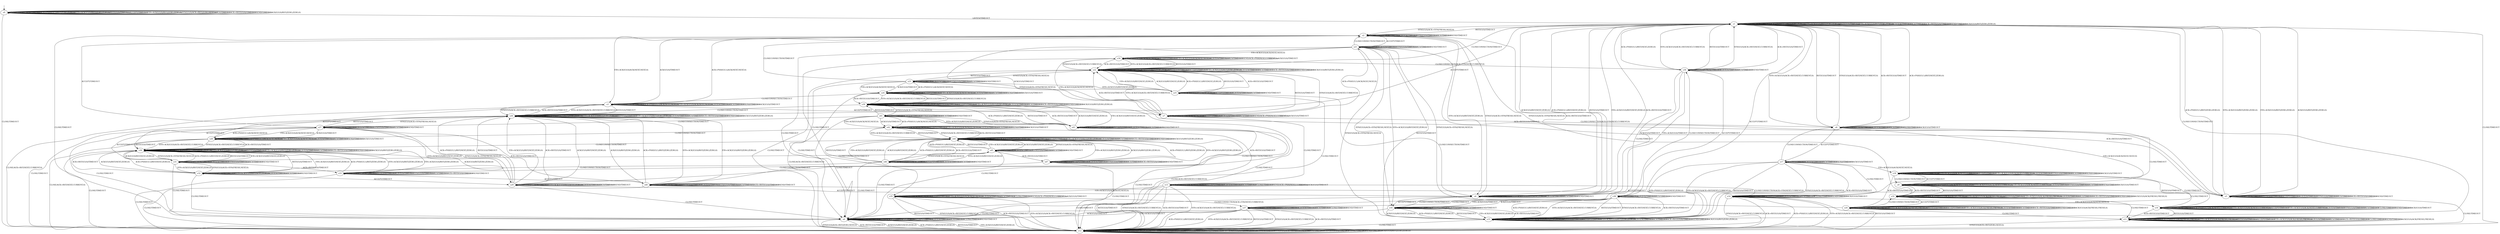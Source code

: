 digraph h9 {
s0 [label="s0"];
s1 [label="s1"];
s12 [label="s12"];
s2 [label="s2"];
s15 [label="s15"];
s3 [label="s3"];
s4 [label="s4"];
s5 [label="s5"];
s6 [label="s6"];
s21 [label="s21"];
s7 [label="s7"];
s16 [label="s16"];
s26 [label="s26"];
s8 [label="s8"];
s13 [label="s13"];
s22 [label="s22"];
s27 [label="s27"];
s34 [label="s34"];
s9 [label="s9"];
s14 [label="s14"];
s17 [label="s17"];
s23 [label="s23"];
s28 [label="s28"];
s29 [label="s29"];
s35 [label="s35"];
s36 [label="s36"];
s40 [label="s40"];
s10 [label="s10"];
s18 [label="s18"];
s19 [label="s19"];
s24 [label="s24"];
s25 [label="s25"];
s30 [label="s30"];
s37 [label="s37"];
s38 [label="s38"];
s11 [label="s11"];
s20 [label="s20"];
s31 [label="s31"];
s39 [label="s39"];
s32 [label="s32"];
s33 [label="s33"];
s41 [label="s41"];
s42 [label="s42"];
s43 [label="s43"];
s44 [label="s44"];
s45 [label="s45"];
s46 [label="s46"];
s47 [label="s47"];
s0 -> s0 [label="CLOSECONNECTION/TIMEOUT"];
s0 -> s0 [label="ACK+PSH(V,V,1)/RST(ZERO,ZERO,0)"];
s0 -> s0 [label="SYN+ACK(V,V,0)/RST(ZERO,ZERO,0)"];
s0 -> s0 [label="RST(V,V,0)/TIMEOUT"];
s0 -> s0 [label="ACCEPT/TIMEOUT"];
s0 -> s0 [label="FIN+ACK(V,V,0)/RST(ZERO,ZERO,0)"];
s0 -> s1 [label="LISTEN/TIMEOUT"];
s0 -> s0 [label="SYN(V,V,0)/ACK+RST(ZERO,NEXT,0)"];
s0 -> s0 [label="RCV/TIMEOUT"];
s0 -> s0 [label="ACK+RST(V,V,0)/TIMEOUT"];
s0 -> s12 [label="CLOSE/TIMEOUT"];
s0 -> s0 [label="SEND/TIMEOUT"];
s0 -> s0 [label="ACK(V,V,0)/RST(ZERO,ZERO,0)"];
s1 -> s1 [label="CLOSECONNECTION/TIMEOUT"];
s1 -> s1 [label="ACK+PSH(V,V,1)/RST(ZERO,ZERO,0)"];
s1 -> s1 [label="SYN+ACK(V,V,0)/RST(ZERO,ZERO,0)"];
s1 -> s1 [label="RST(V,V,0)/TIMEOUT"];
s1 -> s15 [label="ACCEPT/TIMEOUT"];
s1 -> s1 [label="FIN+ACK(V,V,0)/RST(ZERO,ZERO,0)"];
s1 -> s1 [label="LISTEN/TIMEOUT"];
s1 -> s2 [label="SYN(V,V,0)/ACK+SYN(FRESH,NEXT,0)"];
s1 -> s1 [label="RCV/TIMEOUT"];
s1 -> s1 [label="ACK+RST(V,V,0)/TIMEOUT"];
s1 -> s12 [label="CLOSE/TIMEOUT"];
s1 -> s1 [label="SEND/TIMEOUT"];
s1 -> s1 [label="ACK(V,V,0)/RST(ZERO,ZERO,0)"];
s12 -> s12 [label="CLOSECONNECTION/TIMEOUT"];
s12 -> s12 [label="ACK+PSH(V,V,1)/RST(ZERO,ZERO,0)"];
s12 -> s12 [label="SYN+ACK(V,V,0)/RST(ZERO,ZERO,0)"];
s12 -> s12 [label="RST(V,V,0)/TIMEOUT"];
s12 -> s12 [label="ACCEPT/TIMEOUT"];
s12 -> s12 [label="FIN+ACK(V,V,0)/RST(ZERO,ZERO,0)"];
s12 -> s12 [label="LISTEN/TIMEOUT"];
s12 -> s12 [label="SYN(V,V,0)/ACK+RST(ZERO,NEXT,0)"];
s12 -> s12 [label="RCV/TIMEOUT"];
s12 -> s12 [label="ACK+RST(V,V,0)/TIMEOUT"];
s12 -> s12 [label="CLOSE/TIMEOUT"];
s12 -> s12 [label="SEND/TIMEOUT"];
s12 -> s12 [label="ACK(V,V,0)/RST(ZERO,ZERO,0)"];
s2 -> s2 [label="CLOSECONNECTION/TIMEOUT"];
s2 -> s3 [label="ACK+PSH(V,V,1)/ACK(NEXT,NEXT,0)"];
s2 -> s4 [label="SYN+ACK(V,V,0)/RST(NEXT,ZERO,0)"];
s2 -> s1 [label="RST(V,V,0)/TIMEOUT"];
s2 -> s21 [label="ACCEPT/TIMEOUT"];
s2 -> s3 [label="FIN+ACK(V,V,0)/ACK(NEXT,NEXT,0)"];
s2 -> s2 [label="LISTEN/TIMEOUT"];
s2 -> s2 [label="SYN(V,V,0)/TIMEOUT"];
s2 -> s2 [label="RCV/TIMEOUT"];
s2 -> s5 [label="ACK+RST(V,V,0)/TIMEOUT"];
s2 -> s6 [label="CLOSE/TIMEOUT"];
s2 -> s2 [label="SEND/TIMEOUT"];
s2 -> s3 [label="ACK(V,V,0)/TIMEOUT"];
s15 -> s1 [label="CLOSECONNECTION/TIMEOUT"];
s15 -> s15 [label="ACK+PSH(V,V,1)/RST(ZERO,ZERO,0)"];
s15 -> s15 [label="SYN+ACK(V,V,0)/RST(ZERO,ZERO,0)"];
s15 -> s15 [label="RST(V,V,0)/TIMEOUT"];
s15 -> s15 [label="ACCEPT/TIMEOUT"];
s15 -> s15 [label="FIN+ACK(V,V,0)/RST(ZERO,ZERO,0)"];
s15 -> s15 [label="LISTEN/TIMEOUT"];
s15 -> s21 [label="SYN(V,V,0)/ACK+SYN(FRESH,NEXT,0)"];
s15 -> s15 [label="RCV/TIMEOUT"];
s15 -> s15 [label="ACK+RST(V,V,0)/TIMEOUT"];
s15 -> s12 [label="CLOSE/TIMEOUT"];
s15 -> s15 [label="SEND/TIMEOUT"];
s15 -> s15 [label="ACK(V,V,0)/RST(ZERO,ZERO,0)"];
s3 -> s3 [label="CLOSECONNECTION/TIMEOUT"];
s3 -> s3 [label="ACK+PSH(V,V,1)/ACK(NEXT,NEXT,0)"];
s3 -> s26 [label="SYN+ACK(V,V,0)/ACK+RST(NEXT,CURRENT,0)"];
s3 -> s26 [label="RST(V,V,0)/TIMEOUT"];
s3 -> s7 [label="ACCEPT/TIMEOUT"];
s3 -> s3 [label="FIN+ACK(V,V,0)/ACK(NEXT,NEXT,0)"];
s3 -> s3 [label="LISTEN/TIMEOUT"];
s3 -> s26 [label="SYN(V,V,0)/ACK+RST(NEXT,CURRENT,0)"];
s3 -> s3 [label="RCV/TIMEOUT"];
s3 -> s26 [label="ACK+RST(V,V,0)/TIMEOUT"];
s3 -> s12 [label="CLOSE/ACK+RST(NEXT,CURRENT,0)"];
s3 -> s3 [label="SEND/TIMEOUT"];
s3 -> s3 [label="ACK(V,V,0)/TIMEOUT"];
s4 -> s4 [label="CLOSECONNECTION/TIMEOUT"];
s4 -> s1 [label="ACK+PSH(V,V,1)/RST(NEXT,ZERO,0)"];
s4 -> s4 [label="SYN+ACK(V,V,0)/RST(NEXT,ZERO,0)"];
s4 -> s1 [label="RST(V,V,0)/TIMEOUT"];
s4 -> s16 [label="ACCEPT/TIMEOUT"];
s4 -> s1 [label="FIN+ACK(V,V,0)/RST(NEXT,ZERO,0)"];
s4 -> s4 [label="LISTEN/TIMEOUT"];
s4 -> s2 [label="SYN(V,V,0)/ACK+SYN(FRESH,NEXT,0)"];
s4 -> s4 [label="RCV/TIMEOUT"];
s4 -> s1 [label="ACK+RST(V,V,0)/TIMEOUT"];
s4 -> s6 [label="CLOSE/TIMEOUT"];
s4 -> s4 [label="SEND/TIMEOUT"];
s4 -> s1 [label="ACK(V,V,0)/RST(NEXT,ZERO,0)"];
s5 -> s5 [label="CLOSECONNECTION/TIMEOUT"];
s5 -> s1 [label="ACK+PSH(V,V,1)/RST(ZERO,ZERO,0)"];
s5 -> s1 [label="SYN+ACK(V,V,0)/RST(ZERO,ZERO,0)"];
s5 -> s5 [label="RST(V,V,0)/TIMEOUT"];
s5 -> s5 [label="ACCEPT/TIMEOUT"];
s5 -> s1 [label="FIN+ACK(V,V,0)/RST(ZERO,ZERO,0)"];
s5 -> s5 [label="LISTEN/TIMEOUT"];
s5 -> s5 [label="SYN(V,V,0)/TIMEOUT"];
s5 -> s5 [label="RCV/TIMEOUT"];
s5 -> s5 [label="ACK+RST(V,V,0)/TIMEOUT"];
s5 -> s12 [label="CLOSE/TIMEOUT"];
s5 -> s5 [label="SEND/TIMEOUT"];
s5 -> s1 [label="ACK(V,V,0)/RST(ZERO,ZERO,0)"];
s6 -> s6 [label="CLOSECONNECTION/TIMEOUT"];
s6 -> s12 [label="ACK+PSH(V,V,1)/RST(NEXT,ZERO,0)"];
s6 -> s6 [label="SYN+ACK(V,V,0)/RST(NEXT,ZERO,0)"];
s6 -> s12 [label="RST(V,V,0)/TIMEOUT"];
s6 -> s6 [label="ACCEPT/TIMEOUT"];
s6 -> s12 [label="FIN+ACK(V,V,0)/RST(NEXT,ZERO,0)"];
s6 -> s6 [label="LISTEN/TIMEOUT"];
s6 -> s12 [label="SYN(V,V,0)/ACK+RST(ZERO,NEXT,0)"];
s6 -> s6 [label="RCV/TIMEOUT"];
s6 -> s12 [label="ACK+RST(V,V,0)/TIMEOUT"];
s6 -> s6 [label="CLOSE/TIMEOUT"];
s6 -> s6 [label="SEND/TIMEOUT"];
s6 -> s12 [label="ACK(V,V,0)/RST(NEXT,ZERO,0)"];
s21 -> s2 [label="CLOSECONNECTION/TIMEOUT"];
s21 -> s7 [label="ACK+PSH(V,V,1)/ACK(NEXT,NEXT,0)"];
s21 -> s16 [label="SYN+ACK(V,V,0)/RST(NEXT,ZERO,0)"];
s21 -> s15 [label="RST(V,V,0)/TIMEOUT"];
s21 -> s21 [label="ACCEPT/TIMEOUT"];
s21 -> s34 [label="FIN+ACK(V,V,0)/ACK(NEXT,NEXT,0)"];
s21 -> s21 [label="LISTEN/TIMEOUT"];
s21 -> s21 [label="SYN(V,V,0)/TIMEOUT"];
s21 -> s21 [label="RCV/TIMEOUT"];
s21 -> s5 [label="ACK+RST(V,V,0)/TIMEOUT"];
s21 -> s6 [label="CLOSE/TIMEOUT"];
s21 -> s21 [label="SEND/TIMEOUT"];
s21 -> s7 [label="ACK(V,V,0)/TIMEOUT"];
s7 -> s8 [label="CLOSECONNECTION/ACK+FIN(NEXT,CURRENT,0)"];
s7 -> s7 [label="ACK+PSH(V,V,1)/ACK(NEXT,NEXT,0)"];
s7 -> s22 [label="SYN+ACK(V,V,0)/ACK+RST(NEXT,CURRENT,0)"];
s7 -> s22 [label="RST(V,V,0)/TIMEOUT"];
s7 -> s7 [label="ACCEPT/TIMEOUT"];
s7 -> s34 [label="FIN+ACK(V,V,0)/ACK(NEXT,NEXT,0)"];
s7 -> s7 [label="LISTEN/TIMEOUT"];
s7 -> s22 [label="SYN(V,V,0)/ACK+RST(NEXT,CURRENT,0)"];
s7 -> s7 [label="RCV/TIMEOUT"];
s7 -> s22 [label="ACK+RST(V,V,0)/TIMEOUT"];
s7 -> s13 [label="CLOSE/TIMEOUT"];
s7 -> s7 [label="SEND/ACK+PSH(NEXT,CURRENT,1)"];
s7 -> s7 [label="ACK(V,V,0)/TIMEOUT"];
s16 -> s4 [label="CLOSECONNECTION/TIMEOUT"];
s16 -> s15 [label="ACK+PSH(V,V,1)/RST(NEXT,ZERO,0)"];
s16 -> s16 [label="SYN+ACK(V,V,0)/RST(NEXT,ZERO,0)"];
s16 -> s15 [label="RST(V,V,0)/TIMEOUT"];
s16 -> s16 [label="ACCEPT/TIMEOUT"];
s16 -> s15 [label="FIN+ACK(V,V,0)/RST(NEXT,ZERO,0)"];
s16 -> s16 [label="LISTEN/TIMEOUT"];
s16 -> s21 [label="SYN(V,V,0)/ACK+SYN(FRESH,NEXT,0)"];
s16 -> s16 [label="RCV/TIMEOUT"];
s16 -> s15 [label="ACK+RST(V,V,0)/TIMEOUT"];
s16 -> s6 [label="CLOSE/TIMEOUT"];
s16 -> s16 [label="SEND/TIMEOUT"];
s16 -> s15 [label="ACK(V,V,0)/RST(NEXT,ZERO,0)"];
s26 -> s26 [label="CLOSECONNECTION/TIMEOUT"];
s26 -> s26 [label="ACK+PSH(V,V,1)/RST(ZERO,ZERO,0)"];
s26 -> s26 [label="SYN+ACK(V,V,0)/RST(ZERO,ZERO,0)"];
s26 -> s26 [label="RST(V,V,0)/TIMEOUT"];
s26 -> s1 [label="ACCEPT/TIMEOUT"];
s26 -> s26 [label="FIN+ACK(V,V,0)/RST(ZERO,ZERO,0)"];
s26 -> s26 [label="LISTEN/TIMEOUT"];
s26 -> s27 [label="SYN(V,V,0)/ACK+SYN(FRESH,NEXT,0)"];
s26 -> s26 [label="RCV/TIMEOUT"];
s26 -> s26 [label="ACK+RST(V,V,0)/TIMEOUT"];
s26 -> s12 [label="CLOSE/TIMEOUT"];
s26 -> s26 [label="SEND/TIMEOUT"];
s26 -> s26 [label="ACK(V,V,0)/RST(ZERO,ZERO,0)"];
s8 -> s8 [label="CLOSECONNECTION/TIMEOUT"];
s8 -> s1 [label="ACK+PSH(V,V,1)/RST(NEXT,ZERO,0)"];
s8 -> s1 [label="SYN+ACK(V,V,0)/ACK+RST(NEXT,CURRENT,0)"];
s8 -> s1 [label="RST(V,V,0)/TIMEOUT"];
s8 -> s17 [label="ACCEPT/TIMEOUT"];
s8 -> s9 [label="FIN+ACK(V,V,0)/ACK(NEXT,NEXT,0)"];
s8 -> s8 [label="LISTEN/TIMEOUT"];
s8 -> s1 [label="SYN(V,V,0)/ACK+RST(NEXT,CURRENT,0)"];
s8 -> s8 [label="RCV/TIMEOUT"];
s8 -> s1 [label="ACK+RST(V,V,0)/TIMEOUT"];
s8 -> s14 [label="CLOSE/TIMEOUT"];
s8 -> s8 [label="SEND/TIMEOUT"];
s8 -> s8 [label="ACK(V,V,0)/TIMEOUT"];
s13 -> s14 [label="CLOSECONNECTION/ACK+FIN(NEXT,CURRENT,0)"];
s13 -> s13 [label="ACK+PSH(V,V,1)/ACK(NEXT,NEXT,0)"];
s13 -> s12 [label="SYN+ACK(V,V,0)/ACK+RST(NEXT,CURRENT,0)"];
s13 -> s12 [label="RST(V,V,0)/TIMEOUT"];
s13 -> s13 [label="ACCEPT/TIMEOUT"];
s13 -> s35 [label="FIN+ACK(V,V,0)/ACK(NEXT,NEXT,0)"];
s13 -> s13 [label="LISTEN/TIMEOUT"];
s13 -> s12 [label="SYN(V,V,0)/ACK+RST(NEXT,CURRENT,0)"];
s13 -> s13 [label="RCV/TIMEOUT"];
s13 -> s12 [label="ACK+RST(V,V,0)/TIMEOUT"];
s13 -> s13 [label="CLOSE/TIMEOUT"];
s13 -> s13 [label="SEND/ACK+PSH(NEXT,CURRENT,1)"];
s13 -> s13 [label="ACK(V,V,0)/TIMEOUT"];
s22 -> s1 [label="CLOSECONNECTION/TIMEOUT"];
s22 -> s22 [label="ACK+PSH(V,V,1)/RST(ZERO,ZERO,0)"];
s22 -> s22 [label="SYN+ACK(V,V,0)/RST(ZERO,ZERO,0)"];
s22 -> s22 [label="RST(V,V,0)/TIMEOUT"];
s22 -> s22 [label="ACCEPT/TIMEOUT"];
s22 -> s22 [label="FIN+ACK(V,V,0)/RST(ZERO,ZERO,0)"];
s22 -> s22 [label="LISTEN/TIMEOUT"];
s22 -> s23 [label="SYN(V,V,0)/ACK+SYN(FRESH,NEXT,0)"];
s22 -> s22 [label="RCV/TIMEOUT"];
s22 -> s22 [label="ACK+RST(V,V,0)/TIMEOUT"];
s22 -> s12 [label="CLOSE/TIMEOUT"];
s22 -> s22 [label="SEND/TIMEOUT"];
s22 -> s22 [label="ACK(V,V,0)/RST(ZERO,ZERO,0)"];
s27 -> s27 [label="CLOSECONNECTION/TIMEOUT"];
s27 -> s28 [label="ACK+PSH(V,V,1)/ACK(NEXT,NEXT,0)"];
s27 -> s29 [label="SYN+ACK(V,V,0)/RST(NEXT,ZERO,0)"];
s27 -> s26 [label="RST(V,V,0)/TIMEOUT"];
s27 -> s2 [label="ACCEPT/TIMEOUT"];
s27 -> s28 [label="FIN+ACK(V,V,0)/ACK(NEXT,NEXT,0)"];
s27 -> s27 [label="LISTEN/TIMEOUT"];
s27 -> s27 [label="SYN(V,V,0)/TIMEOUT"];
s27 -> s27 [label="RCV/TIMEOUT"];
s27 -> s40 [label="ACK+RST(V,V,0)/TIMEOUT"];
s27 -> s6 [label="CLOSE/TIMEOUT"];
s27 -> s27 [label="SEND/TIMEOUT"];
s27 -> s28 [label="ACK(V,V,0)/TIMEOUT"];
s34 -> s36 [label="CLOSECONNECTION/ACK+FIN(NEXT,CURRENT,0)"];
s34 -> s34 [label="ACK+PSH(V,V,1)/ACK(NEXT,NEXT,0)"];
s34 -> s22 [label="SYN+ACK(V,V,0)/ACK+RST(NEXT,CURRENT,0)"];
s34 -> s22 [label="RST(V,V,0)/TIMEOUT"];
s34 -> s34 [label="ACCEPT/TIMEOUT"];
s34 -> s34 [label="FIN+ACK(V,V,0)/ACK(NEXT,NEXT,0)"];
s34 -> s34 [label="LISTEN/TIMEOUT"];
s34 -> s22 [label="SYN(V,V,0)/ACK+RST(NEXT,CURRENT,0)"];
s34 -> s34 [label="RCV/TIMEOUT"];
s34 -> s22 [label="ACK+RST(V,V,0)/TIMEOUT"];
s34 -> s35 [label="CLOSE/TIMEOUT"];
s34 -> s34 [label="SEND/ACK+PSH(NEXT,CURRENT,1)"];
s34 -> s34 [label="ACK(V,V,0)/TIMEOUT"];
s9 -> s9 [label="CLOSECONNECTION/TIMEOUT"];
s9 -> s9 [label="ACK+PSH(V,V,1)/ACK(NEXT,CURRENT,0)"];
s9 -> s9 [label="SYN+ACK(V,V,0)/ACK(NEXT,CURRENT,0)"];
s9 -> s10 [label="RST(V,V,0)/TIMEOUT"];
s9 -> s18 [label="ACCEPT/TIMEOUT"];
s9 -> s9 [label="FIN+ACK(V,V,0)/ACK(NEXT,CURRENT,0)"];
s9 -> s9 [label="LISTEN/TIMEOUT"];
s9 -> s9 [label="SYN(V,V,0)/TIMEOUT"];
s9 -> s9 [label="RCV/TIMEOUT"];
s9 -> s10 [label="ACK+RST(V,V,0)/TIMEOUT"];
s9 -> s19 [label="CLOSE/TIMEOUT"];
s9 -> s9 [label="SEND/TIMEOUT"];
s9 -> s9 [label="ACK(V,V,0)/TIMEOUT"];
s14 -> s14 [label="CLOSECONNECTION/TIMEOUT"];
s14 -> s12 [label="ACK+PSH(V,V,1)/RST(NEXT,ZERO,0)"];
s14 -> s12 [label="SYN+ACK(V,V,0)/ACK+RST(NEXT,CURRENT,0)"];
s14 -> s12 [label="RST(V,V,0)/TIMEOUT"];
s14 -> s14 [label="ACCEPT/TIMEOUT"];
s14 -> s19 [label="FIN+ACK(V,V,0)/ACK(NEXT,NEXT,0)"];
s14 -> s14 [label="LISTEN/TIMEOUT"];
s14 -> s12 [label="SYN(V,V,0)/ACK+RST(NEXT,CURRENT,0)"];
s14 -> s14 [label="RCV/TIMEOUT"];
s14 -> s12 [label="ACK+RST(V,V,0)/TIMEOUT"];
s14 -> s14 [label="CLOSE/TIMEOUT"];
s14 -> s14 [label="SEND/TIMEOUT"];
s14 -> s14 [label="ACK(V,V,0)/TIMEOUT"];
s17 -> s8 [label="CLOSECONNECTION/TIMEOUT"];
s17 -> s15 [label="ACK+PSH(V,V,1)/RST(NEXT,ZERO,0)"];
s17 -> s15 [label="SYN+ACK(V,V,0)/ACK+RST(NEXT,CURRENT,0)"];
s17 -> s15 [label="RST(V,V,0)/TIMEOUT"];
s17 -> s17 [label="ACCEPT/TIMEOUT"];
s17 -> s18 [label="FIN+ACK(V,V,0)/ACK(NEXT,NEXT,0)"];
s17 -> s17 [label="LISTEN/TIMEOUT"];
s17 -> s15 [label="SYN(V,V,0)/ACK+RST(NEXT,CURRENT,0)"];
s17 -> s17 [label="RCV/TIMEOUT"];
s17 -> s15 [label="ACK+RST(V,V,0)/TIMEOUT"];
s17 -> s14 [label="CLOSE/TIMEOUT"];
s17 -> s17 [label="SEND/TIMEOUT"];
s17 -> s17 [label="ACK(V,V,0)/TIMEOUT"];
s23 -> s2 [label="CLOSECONNECTION/TIMEOUT"];
s23 -> s24 [label="ACK+PSH(V,V,1)/ACK(NEXT,NEXT,0)"];
s23 -> s25 [label="SYN+ACK(V,V,0)/RST(NEXT,ZERO,0)"];
s23 -> s22 [label="RST(V,V,0)/TIMEOUT"];
s23 -> s23 [label="ACCEPT/TIMEOUT"];
s23 -> s24 [label="FIN+ACK(V,V,0)/ACK(NEXT,NEXT,0)"];
s23 -> s23 [label="LISTEN/TIMEOUT"];
s23 -> s23 [label="SYN(V,V,0)/TIMEOUT"];
s23 -> s23 [label="RCV/TIMEOUT"];
s23 -> s5 [label="ACK+RST(V,V,0)/TIMEOUT"];
s23 -> s6 [label="CLOSE/TIMEOUT"];
s23 -> s23 [label="SEND/TIMEOUT"];
s23 -> s24 [label="ACK(V,V,0)/TIMEOUT"];
s28 -> s28 [label="CLOSECONNECTION/TIMEOUT"];
s28 -> s28 [label="ACK+PSH(V,V,1)/ACK(NEXT,NEXT,0)"];
s28 -> s30 [label="SYN+ACK(V,V,0)/ACK+RST(NEXT,CURRENT,0)"];
s28 -> s30 [label="RST(V,V,0)/TIMEOUT"];
s28 -> s3 [label="ACCEPT/TIMEOUT"];
s28 -> s28 [label="FIN+ACK(V,V,0)/ACK(NEXT,NEXT,0)"];
s28 -> s28 [label="LISTEN/TIMEOUT"];
s28 -> s30 [label="SYN(V,V,0)/ACK+RST(NEXT,CURRENT,0)"];
s28 -> s28 [label="RCV/TIMEOUT"];
s28 -> s30 [label="ACK+RST(V,V,0)/TIMEOUT"];
s28 -> s12 [label="CLOSE/ACK+RST(NEXT,CURRENT,0)"];
s28 -> s28 [label="SEND/TIMEOUT"];
s28 -> s28 [label="ACK(V,V,0)/TIMEOUT"];
s29 -> s29 [label="CLOSECONNECTION/TIMEOUT"];
s29 -> s26 [label="ACK+PSH(V,V,1)/RST(NEXT,ZERO,0)"];
s29 -> s29 [label="SYN+ACK(V,V,0)/RST(NEXT,ZERO,0)"];
s29 -> s26 [label="RST(V,V,0)/TIMEOUT"];
s29 -> s4 [label="ACCEPT/TIMEOUT"];
s29 -> s26 [label="FIN+ACK(V,V,0)/RST(NEXT,ZERO,0)"];
s29 -> s29 [label="LISTEN/TIMEOUT"];
s29 -> s27 [label="SYN(V,V,0)/ACK+SYN(FRESH,NEXT,0)"];
s29 -> s29 [label="RCV/TIMEOUT"];
s29 -> s26 [label="ACK+RST(V,V,0)/TIMEOUT"];
s29 -> s6 [label="CLOSE/TIMEOUT"];
s29 -> s29 [label="SEND/TIMEOUT"];
s29 -> s26 [label="ACK(V,V,0)/RST(NEXT,ZERO,0)"];
s35 -> s37 [label="CLOSECONNECTION/ACK+FIN(NEXT,CURRENT,0)"];
s35 -> s35 [label="ACK+PSH(V,V,1)/ACK(NEXT,NEXT,0)"];
s35 -> s12 [label="SYN+ACK(V,V,0)/ACK+RST(NEXT,CURRENT,0)"];
s35 -> s12 [label="RST(V,V,0)/TIMEOUT"];
s35 -> s35 [label="ACCEPT/TIMEOUT"];
s35 -> s35 [label="FIN+ACK(V,V,0)/ACK(NEXT,NEXT,0)"];
s35 -> s35 [label="LISTEN/TIMEOUT"];
s35 -> s12 [label="SYN(V,V,0)/ACK+RST(NEXT,CURRENT,0)"];
s35 -> s35 [label="RCV/TIMEOUT"];
s35 -> s12 [label="ACK+RST(V,V,0)/TIMEOUT"];
s35 -> s35 [label="CLOSE/TIMEOUT"];
s35 -> s35 [label="SEND/ACK+PSH(NEXT,CURRENT,1)"];
s35 -> s35 [label="ACK(V,V,0)/TIMEOUT"];
s36 -> s36 [label="CLOSECONNECTION/TIMEOUT"];
s36 -> s1 [label="ACK+PSH(V,V,1)/RST(NEXT,ZERO,0)"];
s36 -> s1 [label="SYN+ACK(V,V,0)/ACK+RST(NEXT,CURRENT,0)"];
s36 -> s1 [label="RST(V,V,0)/TIMEOUT"];
s36 -> s38 [label="ACCEPT/TIMEOUT"];
s36 -> s4 [label="FIN+ACK(V,V,0)/TIMEOUT"];
s36 -> s36 [label="LISTEN/TIMEOUT"];
s36 -> s1 [label="SYN(V,V,0)/ACK+RST(NEXT,CURRENT,0)"];
s36 -> s36 [label="RCV/TIMEOUT"];
s36 -> s1 [label="ACK+RST(V,V,0)/TIMEOUT"];
s36 -> s37 [label="CLOSE/TIMEOUT"];
s36 -> s36 [label="SEND/TIMEOUT"];
s36 -> s4 [label="ACK(V,V,0)/TIMEOUT"];
s40 -> s40 [label="CLOSECONNECTION/TIMEOUT"];
s40 -> s26 [label="ACK+PSH(V,V,1)/RST(ZERO,ZERO,0)"];
s40 -> s26 [label="SYN+ACK(V,V,0)/RST(ZERO,ZERO,0)"];
s40 -> s40 [label="RST(V,V,0)/TIMEOUT"];
s40 -> s5 [label="ACCEPT/TIMEOUT"];
s40 -> s26 [label="FIN+ACK(V,V,0)/RST(ZERO,ZERO,0)"];
s40 -> s40 [label="LISTEN/TIMEOUT"];
s40 -> s40 [label="SYN(V,V,0)/TIMEOUT"];
s40 -> s40 [label="RCV/TIMEOUT"];
s40 -> s40 [label="ACK+RST(V,V,0)/TIMEOUT"];
s40 -> s12 [label="CLOSE/TIMEOUT"];
s40 -> s40 [label="SEND/TIMEOUT"];
s40 -> s26 [label="ACK(V,V,0)/RST(ZERO,ZERO,0)"];
s10 -> s10 [label="CLOSECONNECTION/TIMEOUT"];
s10 -> s10 [label="ACK+PSH(V,V,1)/ACK(FRESH,FRESH,0)"];
s10 -> s10 [label="SYN+ACK(V,V,0)/ACK(FRESH,FRESH,0)"];
s10 -> s10 [label="RST(V,V,0)/TIMEOUT"];
s10 -> s20 [label="ACCEPT/TIMEOUT"];
s10 -> s10 [label="FIN+ACK(V,V,0)/ACK(FRESH,FRESH,0)"];
s10 -> s10 [label="LISTEN/TIMEOUT"];
s10 -> s2 [label="SYN(V,V,0)/ACK+SYN(FRESH,NEXT,0)"];
s10 -> s10 [label="RCV/TIMEOUT"];
s10 -> s10 [label="ACK+RST(V,V,0)/TIMEOUT"];
s10 -> s11 [label="CLOSE/TIMEOUT"];
s10 -> s10 [label="SEND/TIMEOUT"];
s10 -> s10 [label="ACK(V,V,0)/ACK(FRESH,FRESH,0)"];
s18 -> s9 [label="CLOSECONNECTION/TIMEOUT"];
s18 -> s18 [label="ACK+PSH(V,V,1)/ACK(NEXT,CURRENT,0)"];
s18 -> s18 [label="SYN+ACK(V,V,0)/ACK(NEXT,CURRENT,0)"];
s18 -> s20 [label="RST(V,V,0)/TIMEOUT"];
s18 -> s18 [label="ACCEPT/TIMEOUT"];
s18 -> s18 [label="FIN+ACK(V,V,0)/ACK(NEXT,CURRENT,0)"];
s18 -> s18 [label="LISTEN/TIMEOUT"];
s18 -> s18 [label="SYN(V,V,0)/TIMEOUT"];
s18 -> s18 [label="RCV/TIMEOUT"];
s18 -> s20 [label="ACK+RST(V,V,0)/TIMEOUT"];
s18 -> s19 [label="CLOSE/TIMEOUT"];
s18 -> s18 [label="SEND/TIMEOUT"];
s18 -> s18 [label="ACK(V,V,0)/TIMEOUT"];
s19 -> s19 [label="CLOSECONNECTION/TIMEOUT"];
s19 -> s19 [label="ACK+PSH(V,V,1)/ACK(NEXT,CURRENT,0)"];
s19 -> s19 [label="SYN+ACK(V,V,0)/ACK(NEXT,CURRENT,0)"];
s19 -> s11 [label="RST(V,V,0)/TIMEOUT"];
s19 -> s19 [label="ACCEPT/TIMEOUT"];
s19 -> s19 [label="FIN+ACK(V,V,0)/ACK(NEXT,CURRENT,0)"];
s19 -> s19 [label="LISTEN/TIMEOUT"];
s19 -> s19 [label="SYN(V,V,0)/TIMEOUT"];
s19 -> s19 [label="RCV/TIMEOUT"];
s19 -> s11 [label="ACK+RST(V,V,0)/TIMEOUT"];
s19 -> s19 [label="CLOSE/TIMEOUT"];
s19 -> s19 [label="SEND/TIMEOUT"];
s19 -> s19 [label="ACK(V,V,0)/TIMEOUT"];
s24 -> s3 [label="CLOSECONNECTION/TIMEOUT"];
s24 -> s24 [label="ACK+PSH(V,V,1)/ACK(NEXT,NEXT,0)"];
s24 -> s39 [label="SYN+ACK(V,V,0)/ACK+RST(NEXT,CURRENT,0)"];
s24 -> s39 [label="RST(V,V,0)/TIMEOUT"];
s24 -> s24 [label="ACCEPT/TIMEOUT"];
s24 -> s24 [label="FIN+ACK(V,V,0)/ACK(NEXT,NEXT,0)"];
s24 -> s24 [label="LISTEN/TIMEOUT"];
s24 -> s39 [label="SYN(V,V,0)/ACK+RST(NEXT,CURRENT,0)"];
s24 -> s24 [label="RCV/TIMEOUT"];
s24 -> s39 [label="ACK+RST(V,V,0)/TIMEOUT"];
s24 -> s12 [label="CLOSE/ACK+RST(NEXT,CURRENT,0)"];
s24 -> s24 [label="SEND/TIMEOUT"];
s24 -> s24 [label="ACK(V,V,0)/TIMEOUT"];
s25 -> s4 [label="CLOSECONNECTION/TIMEOUT"];
s25 -> s22 [label="ACK+PSH(V,V,1)/RST(NEXT,ZERO,0)"];
s25 -> s25 [label="SYN+ACK(V,V,0)/RST(NEXT,ZERO,0)"];
s25 -> s22 [label="RST(V,V,0)/TIMEOUT"];
s25 -> s25 [label="ACCEPT/TIMEOUT"];
s25 -> s22 [label="FIN+ACK(V,V,0)/RST(NEXT,ZERO,0)"];
s25 -> s25 [label="LISTEN/TIMEOUT"];
s25 -> s23 [label="SYN(V,V,0)/ACK+SYN(FRESH,NEXT,0)"];
s25 -> s25 [label="RCV/TIMEOUT"];
s25 -> s22 [label="ACK+RST(V,V,0)/TIMEOUT"];
s25 -> s6 [label="CLOSE/TIMEOUT"];
s25 -> s25 [label="SEND/TIMEOUT"];
s25 -> s22 [label="ACK(V,V,0)/RST(NEXT,ZERO,0)"];
s30 -> s30 [label="CLOSECONNECTION/TIMEOUT"];
s30 -> s30 [label="ACK+PSH(V,V,1)/RST(ZERO,ZERO,0)"];
s30 -> s30 [label="SYN+ACK(V,V,0)/RST(ZERO,ZERO,0)"];
s30 -> s30 [label="RST(V,V,0)/TIMEOUT"];
s30 -> s26 [label="ACCEPT/TIMEOUT"];
s30 -> s30 [label="FIN+ACK(V,V,0)/RST(ZERO,ZERO,0)"];
s30 -> s30 [label="LISTEN/TIMEOUT"];
s30 -> s31 [label="SYN(V,V,0)/ACK+SYN(FRESH,NEXT,0)"];
s30 -> s30 [label="RCV/TIMEOUT"];
s30 -> s30 [label="ACK+RST(V,V,0)/TIMEOUT"];
s30 -> s12 [label="CLOSE/TIMEOUT"];
s30 -> s30 [label="SEND/TIMEOUT"];
s30 -> s30 [label="ACK(V,V,0)/RST(ZERO,ZERO,0)"];
s37 -> s37 [label="CLOSECONNECTION/TIMEOUT"];
s37 -> s12 [label="ACK+PSH(V,V,1)/RST(NEXT,ZERO,0)"];
s37 -> s12 [label="SYN+ACK(V,V,0)/ACK+RST(NEXT,CURRENT,0)"];
s37 -> s12 [label="RST(V,V,0)/TIMEOUT"];
s37 -> s37 [label="ACCEPT/TIMEOUT"];
s37 -> s6 [label="FIN+ACK(V,V,0)/TIMEOUT"];
s37 -> s37 [label="LISTEN/TIMEOUT"];
s37 -> s12 [label="SYN(V,V,0)/ACK+RST(NEXT,CURRENT,0)"];
s37 -> s37 [label="RCV/TIMEOUT"];
s37 -> s12 [label="ACK+RST(V,V,0)/TIMEOUT"];
s37 -> s37 [label="CLOSE/TIMEOUT"];
s37 -> s37 [label="SEND/TIMEOUT"];
s37 -> s6 [label="ACK(V,V,0)/TIMEOUT"];
s38 -> s36 [label="CLOSECONNECTION/TIMEOUT"];
s38 -> s15 [label="ACK+PSH(V,V,1)/RST(NEXT,ZERO,0)"];
s38 -> s15 [label="SYN+ACK(V,V,0)/ACK+RST(NEXT,CURRENT,0)"];
s38 -> s15 [label="RST(V,V,0)/TIMEOUT"];
s38 -> s38 [label="ACCEPT/TIMEOUT"];
s38 -> s16 [label="FIN+ACK(V,V,0)/TIMEOUT"];
s38 -> s38 [label="LISTEN/TIMEOUT"];
s38 -> s15 [label="SYN(V,V,0)/ACK+RST(NEXT,CURRENT,0)"];
s38 -> s38 [label="RCV/TIMEOUT"];
s38 -> s15 [label="ACK+RST(V,V,0)/TIMEOUT"];
s38 -> s37 [label="CLOSE/TIMEOUT"];
s38 -> s38 [label="SEND/TIMEOUT"];
s38 -> s16 [label="ACK(V,V,0)/TIMEOUT"];
s11 -> s11 [label="CLOSECONNECTION/TIMEOUT"];
s11 -> s11 [label="ACK+PSH(V,V,1)/ACK(FRESH,FRESH,0)"];
s11 -> s11 [label="SYN+ACK(V,V,0)/ACK(FRESH,FRESH,0)"];
s11 -> s11 [label="RST(V,V,0)/TIMEOUT"];
s11 -> s11 [label="ACCEPT/TIMEOUT"];
s11 -> s11 [label="FIN+ACK(V,V,0)/ACK(FRESH,FRESH,0)"];
s11 -> s11 [label="LISTEN/TIMEOUT"];
s11 -> s12 [label="SYN(V,V,0)/ACK+RST(ZERO,NEXT,0)"];
s11 -> s11 [label="RCV/TIMEOUT"];
s11 -> s11 [label="ACK+RST(V,V,0)/TIMEOUT"];
s11 -> s11 [label="CLOSE/TIMEOUT"];
s11 -> s11 [label="SEND/TIMEOUT"];
s11 -> s11 [label="ACK(V,V,0)/ACK(FRESH,FRESH,0)"];
s20 -> s10 [label="CLOSECONNECTION/TIMEOUT"];
s20 -> s20 [label="ACK+PSH(V,V,1)/ACK(FRESH,FRESH,0)"];
s20 -> s20 [label="SYN+ACK(V,V,0)/ACK(FRESH,FRESH,0)"];
s20 -> s20 [label="RST(V,V,0)/TIMEOUT"];
s20 -> s20 [label="ACCEPT/TIMEOUT"];
s20 -> s20 [label="FIN+ACK(V,V,0)/ACK(FRESH,FRESH,0)"];
s20 -> s20 [label="LISTEN/TIMEOUT"];
s20 -> s21 [label="SYN(V,V,0)/ACK+SYN(FRESH,NEXT,0)"];
s20 -> s20 [label="RCV/TIMEOUT"];
s20 -> s20 [label="ACK+RST(V,V,0)/TIMEOUT"];
s20 -> s11 [label="CLOSE/TIMEOUT"];
s20 -> s20 [label="SEND/TIMEOUT"];
s20 -> s20 [label="ACK(V,V,0)/ACK(FRESH,FRESH,0)"];
s31 -> s31 [label="CLOSECONNECTION/TIMEOUT"];
s31 -> s30 [label="ACK+PSH(V,V,1)/RST(NEXT,ZERO,0)"];
s31 -> s32 [label="SYN+ACK(V,V,0)/RST(NEXT,ZERO,0)"];
s31 -> s30 [label="RST(V,V,0)/TIMEOUT"];
s31 -> s27 [label="ACCEPT/TIMEOUT"];
s31 -> s30 [label="FIN+ACK(V,V,0)/RST(NEXT,ZERO,0)"];
s31 -> s31 [label="LISTEN/TIMEOUT"];
s31 -> s31 [label="SYN(V,V,0)/TIMEOUT"];
s31 -> s31 [label="RCV/TIMEOUT"];
s31 -> s33 [label="ACK+RST(V,V,0)/TIMEOUT"];
s31 -> s6 [label="CLOSE/TIMEOUT"];
s31 -> s31 [label="SEND/TIMEOUT"];
s31 -> s30 [label="ACK(V,V,0)/RST(NEXT,ZERO,0)"];
s39 -> s26 [label="CLOSECONNECTION/TIMEOUT"];
s39 -> s39 [label="ACK+PSH(V,V,1)/RST(ZERO,ZERO,0)"];
s39 -> s39 [label="SYN+ACK(V,V,0)/RST(ZERO,ZERO,0)"];
s39 -> s39 [label="RST(V,V,0)/TIMEOUT"];
s39 -> s39 [label="ACCEPT/TIMEOUT"];
s39 -> s39 [label="FIN+ACK(V,V,0)/RST(ZERO,ZERO,0)"];
s39 -> s39 [label="LISTEN/TIMEOUT"];
s39 -> s41 [label="SYN(V,V,0)/ACK+SYN(FRESH,NEXT,0)"];
s39 -> s39 [label="RCV/TIMEOUT"];
s39 -> s39 [label="ACK+RST(V,V,0)/TIMEOUT"];
s39 -> s12 [label="CLOSE/TIMEOUT"];
s39 -> s39 [label="SEND/TIMEOUT"];
s39 -> s39 [label="ACK(V,V,0)/RST(ZERO,ZERO,0)"];
s32 -> s32 [label="CLOSECONNECTION/TIMEOUT"];
s32 -> s30 [label="ACK+PSH(V,V,1)/RST(NEXT,ZERO,0)"];
s32 -> s32 [label="SYN+ACK(V,V,0)/RST(NEXT,ZERO,0)"];
s32 -> s30 [label="RST(V,V,0)/TIMEOUT"];
s32 -> s29 [label="ACCEPT/TIMEOUT"];
s32 -> s30 [label="FIN+ACK(V,V,0)/RST(NEXT,ZERO,0)"];
s32 -> s32 [label="LISTEN/TIMEOUT"];
s32 -> s31 [label="SYN(V,V,0)/ACK+SYN(FRESH,NEXT,0)"];
s32 -> s32 [label="RCV/TIMEOUT"];
s32 -> s30 [label="ACK+RST(V,V,0)/TIMEOUT"];
s32 -> s6 [label="CLOSE/TIMEOUT"];
s32 -> s32 [label="SEND/TIMEOUT"];
s32 -> s30 [label="ACK(V,V,0)/RST(NEXT,ZERO,0)"];
s33 -> s33 [label="CLOSECONNECTION/TIMEOUT"];
s33 -> s30 [label="ACK+PSH(V,V,1)/RST(ZERO,ZERO,0)"];
s33 -> s30 [label="SYN+ACK(V,V,0)/RST(ZERO,ZERO,0)"];
s33 -> s33 [label="RST(V,V,0)/TIMEOUT"];
s33 -> s40 [label="ACCEPT/TIMEOUT"];
s33 -> s30 [label="FIN+ACK(V,V,0)/RST(ZERO,ZERO,0)"];
s33 -> s33 [label="LISTEN/TIMEOUT"];
s33 -> s33 [label="SYN(V,V,0)/TIMEOUT"];
s33 -> s33 [label="RCV/TIMEOUT"];
s33 -> s33 [label="ACK+RST(V,V,0)/TIMEOUT"];
s33 -> s12 [label="CLOSE/TIMEOUT"];
s33 -> s33 [label="SEND/TIMEOUT"];
s33 -> s30 [label="ACK(V,V,0)/RST(ZERO,ZERO,0)"];
s41 -> s27 [label="CLOSECONNECTION/TIMEOUT"];
s41 -> s42 [label="ACK+PSH(V,V,1)/ACK(NEXT,NEXT,0)"];
s41 -> s43 [label="SYN+ACK(V,V,0)/RST(NEXT,ZERO,0)"];
s41 -> s39 [label="RST(V,V,0)/TIMEOUT"];
s41 -> s41 [label="ACCEPT/TIMEOUT"];
s41 -> s42 [label="FIN+ACK(V,V,0)/ACK(NEXT,NEXT,0)"];
s41 -> s41 [label="LISTEN/TIMEOUT"];
s41 -> s41 [label="SYN(V,V,0)/TIMEOUT"];
s41 -> s41 [label="RCV/TIMEOUT"];
s41 -> s40 [label="ACK+RST(V,V,0)/TIMEOUT"];
s41 -> s6 [label="CLOSE/TIMEOUT"];
s41 -> s41 [label="SEND/TIMEOUT"];
s41 -> s42 [label="ACK(V,V,0)/TIMEOUT"];
s42 -> s28 [label="CLOSECONNECTION/TIMEOUT"];
s42 -> s42 [label="ACK+PSH(V,V,1)/ACK(NEXT,NEXT,0)"];
s42 -> s44 [label="SYN+ACK(V,V,0)/ACK+RST(NEXT,CURRENT,0)"];
s42 -> s44 [label="RST(V,V,0)/TIMEOUT"];
s42 -> s42 [label="ACCEPT/TIMEOUT"];
s42 -> s42 [label="FIN+ACK(V,V,0)/ACK(NEXT,NEXT,0)"];
s42 -> s42 [label="LISTEN/TIMEOUT"];
s42 -> s44 [label="SYN(V,V,0)/ACK+RST(NEXT,CURRENT,0)"];
s42 -> s42 [label="RCV/TIMEOUT"];
s42 -> s44 [label="ACK+RST(V,V,0)/TIMEOUT"];
s42 -> s12 [label="CLOSE/ACK+RST(NEXT,CURRENT,0)"];
s42 -> s42 [label="SEND/TIMEOUT"];
s42 -> s42 [label="ACK(V,V,0)/TIMEOUT"];
s43 -> s29 [label="CLOSECONNECTION/TIMEOUT"];
s43 -> s39 [label="ACK+PSH(V,V,1)/RST(NEXT,ZERO,0)"];
s43 -> s43 [label="SYN+ACK(V,V,0)/RST(NEXT,ZERO,0)"];
s43 -> s39 [label="RST(V,V,0)/TIMEOUT"];
s43 -> s43 [label="ACCEPT/TIMEOUT"];
s43 -> s39 [label="FIN+ACK(V,V,0)/RST(NEXT,ZERO,0)"];
s43 -> s43 [label="LISTEN/TIMEOUT"];
s43 -> s41 [label="SYN(V,V,0)/ACK+SYN(FRESH,NEXT,0)"];
s43 -> s43 [label="RCV/TIMEOUT"];
s43 -> s39 [label="ACK+RST(V,V,0)/TIMEOUT"];
s43 -> s6 [label="CLOSE/TIMEOUT"];
s43 -> s43 [label="SEND/TIMEOUT"];
s43 -> s39 [label="ACK(V,V,0)/RST(NEXT,ZERO,0)"];
s44 -> s30 [label="CLOSECONNECTION/TIMEOUT"];
s44 -> s44 [label="ACK+PSH(V,V,1)/RST(ZERO,ZERO,0)"];
s44 -> s44 [label="SYN+ACK(V,V,0)/RST(ZERO,ZERO,0)"];
s44 -> s44 [label="RST(V,V,0)/TIMEOUT"];
s44 -> s44 [label="ACCEPT/TIMEOUT"];
s44 -> s44 [label="FIN+ACK(V,V,0)/RST(ZERO,ZERO,0)"];
s44 -> s44 [label="LISTEN/TIMEOUT"];
s44 -> s45 [label="SYN(V,V,0)/ACK+SYN(FRESH,NEXT,0)"];
s44 -> s44 [label="RCV/TIMEOUT"];
s44 -> s44 [label="ACK+RST(V,V,0)/TIMEOUT"];
s44 -> s12 [label="CLOSE/TIMEOUT"];
s44 -> s44 [label="SEND/TIMEOUT"];
s44 -> s44 [label="ACK(V,V,0)/RST(ZERO,ZERO,0)"];
s45 -> s31 [label="CLOSECONNECTION/TIMEOUT"];
s45 -> s44 [label="ACK+PSH(V,V,1)/RST(NEXT,ZERO,0)"];
s45 -> s46 [label="SYN+ACK(V,V,0)/RST(NEXT,ZERO,0)"];
s45 -> s44 [label="RST(V,V,0)/TIMEOUT"];
s45 -> s45 [label="ACCEPT/TIMEOUT"];
s45 -> s44 [label="FIN+ACK(V,V,0)/RST(NEXT,ZERO,0)"];
s45 -> s45 [label="LISTEN/TIMEOUT"];
s45 -> s45 [label="SYN(V,V,0)/TIMEOUT"];
s45 -> s45 [label="RCV/TIMEOUT"];
s45 -> s47 [label="ACK+RST(V,V,0)/TIMEOUT"];
s45 -> s6 [label="CLOSE/TIMEOUT"];
s45 -> s45 [label="SEND/TIMEOUT"];
s45 -> s44 [label="ACK(V,V,0)/RST(NEXT,ZERO,0)"];
s46 -> s32 [label="CLOSECONNECTION/TIMEOUT"];
s46 -> s44 [label="ACK+PSH(V,V,1)/RST(NEXT,ZERO,0)"];
s46 -> s46 [label="SYN+ACK(V,V,0)/RST(NEXT,ZERO,0)"];
s46 -> s44 [label="RST(V,V,0)/TIMEOUT"];
s46 -> s46 [label="ACCEPT/TIMEOUT"];
s46 -> s44 [label="FIN+ACK(V,V,0)/RST(NEXT,ZERO,0)"];
s46 -> s46 [label="LISTEN/TIMEOUT"];
s46 -> s45 [label="SYN(V,V,0)/ACK+SYN(FRESH,NEXT,0)"];
s46 -> s46 [label="RCV/TIMEOUT"];
s46 -> s44 [label="ACK+RST(V,V,0)/TIMEOUT"];
s46 -> s6 [label="CLOSE/TIMEOUT"];
s46 -> s46 [label="SEND/TIMEOUT"];
s46 -> s44 [label="ACK(V,V,0)/RST(NEXT,ZERO,0)"];
s47 -> s33 [label="CLOSECONNECTION/TIMEOUT"];
s47 -> s44 [label="ACK+PSH(V,V,1)/RST(ZERO,ZERO,0)"];
s47 -> s44 [label="SYN+ACK(V,V,0)/RST(ZERO,ZERO,0)"];
s47 -> s47 [label="RST(V,V,0)/TIMEOUT"];
s47 -> s47 [label="ACCEPT/TIMEOUT"];
s47 -> s44 [label="FIN+ACK(V,V,0)/RST(ZERO,ZERO,0)"];
s47 -> s47 [label="LISTEN/TIMEOUT"];
s47 -> s47 [label="SYN(V,V,0)/TIMEOUT"];
s47 -> s47 [label="RCV/TIMEOUT"];
s47 -> s47 [label="ACK+RST(V,V,0)/TIMEOUT"];
s47 -> s12 [label="CLOSE/TIMEOUT"];
s47 -> s47 [label="SEND/TIMEOUT"];
s47 -> s44 [label="ACK(V,V,0)/RST(ZERO,ZERO,0)"];
__start0 [shape=none, label=""];
__start0 -> s0 [label=""];
}
